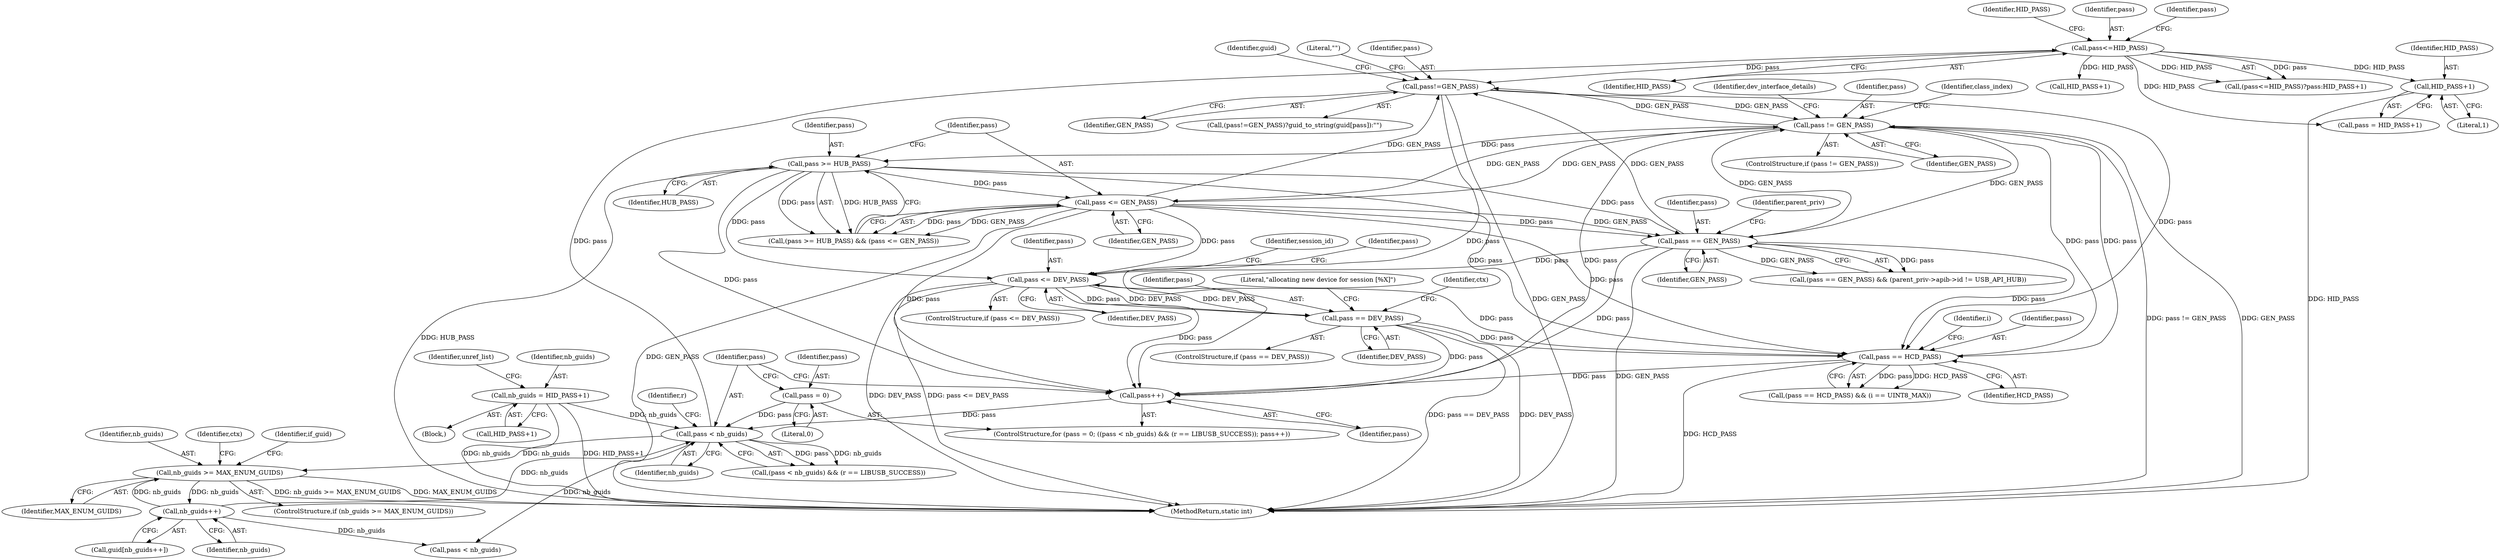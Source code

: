 digraph "1_Chrome_ac149a8d4371c0e01e0934fdd57b09e86f96b5b9_29@del" {
"1001072" [label="(Call,HID_PASS+1)"];
"1000245" [label="(Call,pass<=HID_PASS)"];
"1000228" [label="(Call,pass < nb_guids)"];
"1000224" [label="(Call,pass = 0)"];
"1000234" [label="(Call,pass++)"];
"1000677" [label="(Call,pass <= DEV_PASS)"];
"1000663" [label="(Call,pass == GEN_PASS)"];
"1000421" [label="(Call,pass >= HUB_PASS)"];
"1000305" [label="(Call,pass != GEN_PASS)"];
"1000292" [label="(Call,pass == HCD_PASS)"];
"1000696" [label="(Call,pass == DEV_PASS)"];
"1000253" [label="(Call,pass!=GEN_PASS)"];
"1000424" [label="(Call,pass <= GEN_PASS)"];
"1000545" [label="(Call,nb_guids++)"];
"1000522" [label="(Call,nb_guids >= MAX_ENUM_GUIDS)"];
"1000203" [label="(Call,nb_guids = HID_PASS+1)"];
"1000232" [label="(Identifier,r)"];
"1000521" [label="(ControlStructure,if (nb_guids >= MAX_ENUM_GUIDS))"];
"1000292" [label="(Call,pass == HCD_PASS)"];
"1000425" [label="(Identifier,pass)"];
"1000203" [label="(Call,nb_guids = HID_PASS+1)"];
"1001072" [label="(Call,HID_PASS+1)"];
"1000677" [label="(Call,pass <= DEV_PASS)"];
"1000253" [label="(Call,pass!=GEN_PASS)"];
"1000304" [label="(ControlStructure,if (pass != GEN_PASS))"];
"1000250" [label="(Identifier,HID_PASS)"];
"1000209" [label="(Identifier,unref_list)"];
"1000226" [label="(Literal,0)"];
"1000669" [label="(Identifier,parent_priv)"];
"1000235" [label="(Identifier,pass)"];
"1000260" [label="(Literal,\"\")"];
"1000293" [label="(Identifier,pass)"];
"1000246" [label="(Identifier,pass)"];
"1000229" [label="(Identifier,pass)"];
"1000227" [label="(Call,(pass < nb_guids) && (r == LIBUSB_SUCCESS))"];
"1000664" [label="(Identifier,pass)"];
"1000697" [label="(Identifier,pass)"];
"1001070" [label="(Call,pass = HID_PASS+1)"];
"1000663" [label="(Call,pass == GEN_PASS)"];
"1000296" [label="(Identifier,i)"];
"1001103" [label="(MethodReturn,static int)"];
"1000249" [label="(Call,HID_PASS+1)"];
"1000248" [label="(Identifier,pass)"];
"1000423" [label="(Identifier,HUB_PASS)"];
"1000426" [label="(Identifier,GEN_PASS)"];
"1000107" [label="(Block,)"];
"1000234" [label="(Call,pass++)"];
"1000545" [label="(Call,nb_guids++)"];
"1000676" [label="(ControlStructure,if (pass <= DEV_PASS))"];
"1000254" [label="(Identifier,pass)"];
"1000682" [label="(Identifier,session_id)"];
"1000230" [label="(Identifier,nb_guids)"];
"1000523" [label="(Identifier,nb_guids)"];
"1000255" [label="(Identifier,GEN_PASS)"];
"1000665" [label="(Identifier,GEN_PASS)"];
"1000422" [label="(Identifier,pass)"];
"1000205" [label="(Call,HID_PASS+1)"];
"1000247" [label="(Identifier,HID_PASS)"];
"1000291" [label="(Call,(pass == HCD_PASS) && (i == UINT8_MAX))"];
"1000546" [label="(Identifier,nb_guids)"];
"1001074" [label="(Literal,1)"];
"1000223" [label="(ControlStructure,for (pass = 0; ((pass < nb_guids) && (r == LIBUSB_SUCCESS)); pass++))"];
"1000351" [label="(Identifier,class_index)"];
"1000524" [label="(Identifier,MAX_ENUM_GUIDS)"];
"1000310" [label="(Identifier,dev_interface_details)"];
"1000695" [label="(ControlStructure,if (pass == DEV_PASS))"];
"1000225" [label="(Identifier,pass)"];
"1000522" [label="(Call,nb_guids >= MAX_ENUM_GUIDS)"];
"1000696" [label="(Call,pass == DEV_PASS)"];
"1000305" [label="(Call,pass != GEN_PASS)"];
"1000678" [label="(Identifier,pass)"];
"1000527" [label="(Identifier,ctx)"];
"1000543" [label="(Call,guid[nb_guids++])"];
"1000244" [label="(Call,(pass<=HID_PASS)?pass:HID_PASS+1)"];
"1000706" [label="(Literal,\"allocating new device for session [%X]\")"];
"1000228" [label="(Call,pass < nb_guids)"];
"1000532" [label="(Identifier,if_guid)"];
"1000204" [label="(Identifier,nb_guids)"];
"1001075" [label="(Call,pass < nb_guids)"];
"1001073" [label="(Identifier,HID_PASS)"];
"1000224" [label="(Call,pass = 0)"];
"1000701" [label="(Identifier,ctx)"];
"1000421" [label="(Call,pass >= HUB_PASS)"];
"1000420" [label="(Call,(pass >= HUB_PASS) && (pass <= GEN_PASS))"];
"1000307" [label="(Identifier,GEN_PASS)"];
"1000679" [label="(Identifier,DEV_PASS)"];
"1000252" [label="(Call,(pass!=GEN_PASS)?guid_to_string(guid[pass]):\"\")"];
"1000306" [label="(Identifier,pass)"];
"1000769" [label="(Identifier,pass)"];
"1000245" [label="(Call,pass<=HID_PASS)"];
"1000662" [label="(Call,(pass == GEN_PASS) && (parent_priv->apib->id != USB_API_HUB))"];
"1000698" [label="(Identifier,DEV_PASS)"];
"1000424" [label="(Call,pass <= GEN_PASS)"];
"1000294" [label="(Identifier,HCD_PASS)"];
"1000258" [label="(Identifier,guid)"];
"1001072" -> "1001070"  [label="AST: "];
"1001072" -> "1001074"  [label="CFG: "];
"1001073" -> "1001072"  [label="AST: "];
"1001074" -> "1001072"  [label="AST: "];
"1001070" -> "1001072"  [label="CFG: "];
"1001072" -> "1001103"  [label="DDG: HID_PASS"];
"1000245" -> "1001072"  [label="DDG: HID_PASS"];
"1000245" -> "1000244"  [label="AST: "];
"1000245" -> "1000247"  [label="CFG: "];
"1000246" -> "1000245"  [label="AST: "];
"1000247" -> "1000245"  [label="AST: "];
"1000248" -> "1000245"  [label="CFG: "];
"1000250" -> "1000245"  [label="CFG: "];
"1000228" -> "1000245"  [label="DDG: pass"];
"1000245" -> "1000244"  [label="DDG: pass"];
"1000245" -> "1000244"  [label="DDG: HID_PASS"];
"1000245" -> "1000249"  [label="DDG: HID_PASS"];
"1000245" -> "1000253"  [label="DDG: pass"];
"1000245" -> "1001070"  [label="DDG: HID_PASS"];
"1000228" -> "1000227"  [label="AST: "];
"1000228" -> "1000230"  [label="CFG: "];
"1000229" -> "1000228"  [label="AST: "];
"1000230" -> "1000228"  [label="AST: "];
"1000232" -> "1000228"  [label="CFG: "];
"1000227" -> "1000228"  [label="CFG: "];
"1000228" -> "1000227"  [label="DDG: pass"];
"1000228" -> "1000227"  [label="DDG: nb_guids"];
"1000224" -> "1000228"  [label="DDG: pass"];
"1000234" -> "1000228"  [label="DDG: pass"];
"1000545" -> "1000228"  [label="DDG: nb_guids"];
"1000203" -> "1000228"  [label="DDG: nb_guids"];
"1000228" -> "1000522"  [label="DDG: nb_guids"];
"1000228" -> "1001075"  [label="DDG: nb_guids"];
"1000224" -> "1000223"  [label="AST: "];
"1000224" -> "1000226"  [label="CFG: "];
"1000225" -> "1000224"  [label="AST: "];
"1000226" -> "1000224"  [label="AST: "];
"1000229" -> "1000224"  [label="CFG: "];
"1000234" -> "1000223"  [label="AST: "];
"1000234" -> "1000235"  [label="CFG: "];
"1000235" -> "1000234"  [label="AST: "];
"1000229" -> "1000234"  [label="CFG: "];
"1000677" -> "1000234"  [label="DDG: pass"];
"1000696" -> "1000234"  [label="DDG: pass"];
"1000253" -> "1000234"  [label="DDG: pass"];
"1000421" -> "1000234"  [label="DDG: pass"];
"1000292" -> "1000234"  [label="DDG: pass"];
"1000663" -> "1000234"  [label="DDG: pass"];
"1000424" -> "1000234"  [label="DDG: pass"];
"1000305" -> "1000234"  [label="DDG: pass"];
"1000677" -> "1000676"  [label="AST: "];
"1000677" -> "1000679"  [label="CFG: "];
"1000678" -> "1000677"  [label="AST: "];
"1000679" -> "1000677"  [label="AST: "];
"1000682" -> "1000677"  [label="CFG: "];
"1000769" -> "1000677"  [label="CFG: "];
"1000677" -> "1001103"  [label="DDG: pass <= DEV_PASS"];
"1000677" -> "1001103"  [label="DDG: DEV_PASS"];
"1000677" -> "1000292"  [label="DDG: pass"];
"1000663" -> "1000677"  [label="DDG: pass"];
"1000421" -> "1000677"  [label="DDG: pass"];
"1000424" -> "1000677"  [label="DDG: pass"];
"1000696" -> "1000677"  [label="DDG: DEV_PASS"];
"1000677" -> "1000696"  [label="DDG: pass"];
"1000677" -> "1000696"  [label="DDG: DEV_PASS"];
"1000663" -> "1000662"  [label="AST: "];
"1000663" -> "1000665"  [label="CFG: "];
"1000664" -> "1000663"  [label="AST: "];
"1000665" -> "1000663"  [label="AST: "];
"1000669" -> "1000663"  [label="CFG: "];
"1000662" -> "1000663"  [label="CFG: "];
"1000663" -> "1001103"  [label="DDG: GEN_PASS"];
"1000663" -> "1000253"  [label="DDG: GEN_PASS"];
"1000663" -> "1000292"  [label="DDG: pass"];
"1000663" -> "1000305"  [label="DDG: GEN_PASS"];
"1000663" -> "1000662"  [label="DDG: pass"];
"1000663" -> "1000662"  [label="DDG: GEN_PASS"];
"1000421" -> "1000663"  [label="DDG: pass"];
"1000424" -> "1000663"  [label="DDG: pass"];
"1000424" -> "1000663"  [label="DDG: GEN_PASS"];
"1000305" -> "1000663"  [label="DDG: GEN_PASS"];
"1000421" -> "1000420"  [label="AST: "];
"1000421" -> "1000423"  [label="CFG: "];
"1000422" -> "1000421"  [label="AST: "];
"1000423" -> "1000421"  [label="AST: "];
"1000425" -> "1000421"  [label="CFG: "];
"1000420" -> "1000421"  [label="CFG: "];
"1000421" -> "1001103"  [label="DDG: HUB_PASS"];
"1000421" -> "1000292"  [label="DDG: pass"];
"1000421" -> "1000420"  [label="DDG: pass"];
"1000421" -> "1000420"  [label="DDG: HUB_PASS"];
"1000305" -> "1000421"  [label="DDG: pass"];
"1000421" -> "1000424"  [label="DDG: pass"];
"1000305" -> "1000304"  [label="AST: "];
"1000305" -> "1000307"  [label="CFG: "];
"1000306" -> "1000305"  [label="AST: "];
"1000307" -> "1000305"  [label="AST: "];
"1000310" -> "1000305"  [label="CFG: "];
"1000351" -> "1000305"  [label="CFG: "];
"1000305" -> "1001103"  [label="DDG: pass != GEN_PASS"];
"1000305" -> "1001103"  [label="DDG: GEN_PASS"];
"1000305" -> "1000253"  [label="DDG: GEN_PASS"];
"1000305" -> "1000292"  [label="DDG: pass"];
"1000292" -> "1000305"  [label="DDG: pass"];
"1000253" -> "1000305"  [label="DDG: GEN_PASS"];
"1000424" -> "1000305"  [label="DDG: GEN_PASS"];
"1000305" -> "1000424"  [label="DDG: GEN_PASS"];
"1000292" -> "1000291"  [label="AST: "];
"1000292" -> "1000294"  [label="CFG: "];
"1000293" -> "1000292"  [label="AST: "];
"1000294" -> "1000292"  [label="AST: "];
"1000296" -> "1000292"  [label="CFG: "];
"1000291" -> "1000292"  [label="CFG: "];
"1000292" -> "1001103"  [label="DDG: HCD_PASS"];
"1000292" -> "1000291"  [label="DDG: pass"];
"1000292" -> "1000291"  [label="DDG: HCD_PASS"];
"1000696" -> "1000292"  [label="DDG: pass"];
"1000253" -> "1000292"  [label="DDG: pass"];
"1000424" -> "1000292"  [label="DDG: pass"];
"1000696" -> "1000695"  [label="AST: "];
"1000696" -> "1000698"  [label="CFG: "];
"1000697" -> "1000696"  [label="AST: "];
"1000698" -> "1000696"  [label="AST: "];
"1000701" -> "1000696"  [label="CFG: "];
"1000706" -> "1000696"  [label="CFG: "];
"1000696" -> "1001103"  [label="DDG: pass == DEV_PASS"];
"1000696" -> "1001103"  [label="DDG: DEV_PASS"];
"1000253" -> "1000252"  [label="AST: "];
"1000253" -> "1000255"  [label="CFG: "];
"1000254" -> "1000253"  [label="AST: "];
"1000255" -> "1000253"  [label="AST: "];
"1000258" -> "1000253"  [label="CFG: "];
"1000260" -> "1000253"  [label="CFG: "];
"1000253" -> "1001103"  [label="DDG: GEN_PASS"];
"1000424" -> "1000253"  [label="DDG: GEN_PASS"];
"1000424" -> "1000420"  [label="AST: "];
"1000424" -> "1000426"  [label="CFG: "];
"1000425" -> "1000424"  [label="AST: "];
"1000426" -> "1000424"  [label="AST: "];
"1000420" -> "1000424"  [label="CFG: "];
"1000424" -> "1001103"  [label="DDG: GEN_PASS"];
"1000424" -> "1000420"  [label="DDG: pass"];
"1000424" -> "1000420"  [label="DDG: GEN_PASS"];
"1000545" -> "1000543"  [label="AST: "];
"1000545" -> "1000546"  [label="CFG: "];
"1000546" -> "1000545"  [label="AST: "];
"1000543" -> "1000545"  [label="CFG: "];
"1000545" -> "1000522"  [label="DDG: nb_guids"];
"1000522" -> "1000545"  [label="DDG: nb_guids"];
"1000545" -> "1001075"  [label="DDG: nb_guids"];
"1000522" -> "1000521"  [label="AST: "];
"1000522" -> "1000524"  [label="CFG: "];
"1000523" -> "1000522"  [label="AST: "];
"1000524" -> "1000522"  [label="AST: "];
"1000527" -> "1000522"  [label="CFG: "];
"1000532" -> "1000522"  [label="CFG: "];
"1000522" -> "1001103"  [label="DDG: MAX_ENUM_GUIDS"];
"1000522" -> "1001103"  [label="DDG: nb_guids >= MAX_ENUM_GUIDS"];
"1000203" -> "1000107"  [label="AST: "];
"1000203" -> "1000205"  [label="CFG: "];
"1000204" -> "1000203"  [label="AST: "];
"1000205" -> "1000203"  [label="AST: "];
"1000209" -> "1000203"  [label="CFG: "];
"1000203" -> "1001103"  [label="DDG: HID_PASS+1"];
"1000203" -> "1001103"  [label="DDG: nb_guids"];
}
